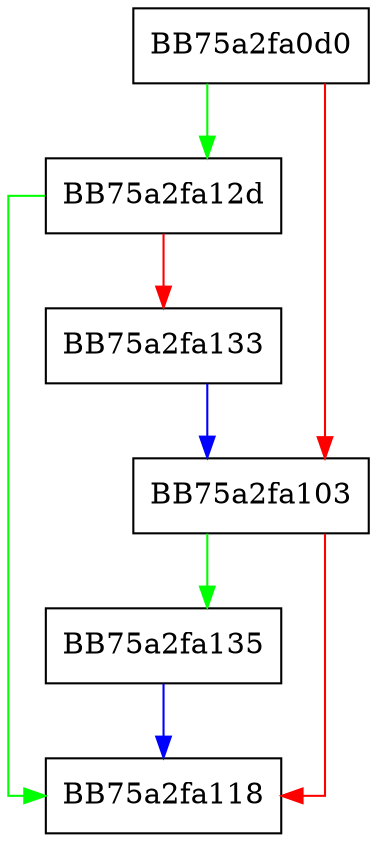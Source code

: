 digraph Scan {
  node [shape="box"];
  graph [splines=ortho];
  BB75a2fa0d0 -> BB75a2fa12d [color="green"];
  BB75a2fa0d0 -> BB75a2fa103 [color="red"];
  BB75a2fa103 -> BB75a2fa135 [color="green"];
  BB75a2fa103 -> BB75a2fa118 [color="red"];
  BB75a2fa12d -> BB75a2fa118 [color="green"];
  BB75a2fa12d -> BB75a2fa133 [color="red"];
  BB75a2fa133 -> BB75a2fa103 [color="blue"];
  BB75a2fa135 -> BB75a2fa118 [color="blue"];
}